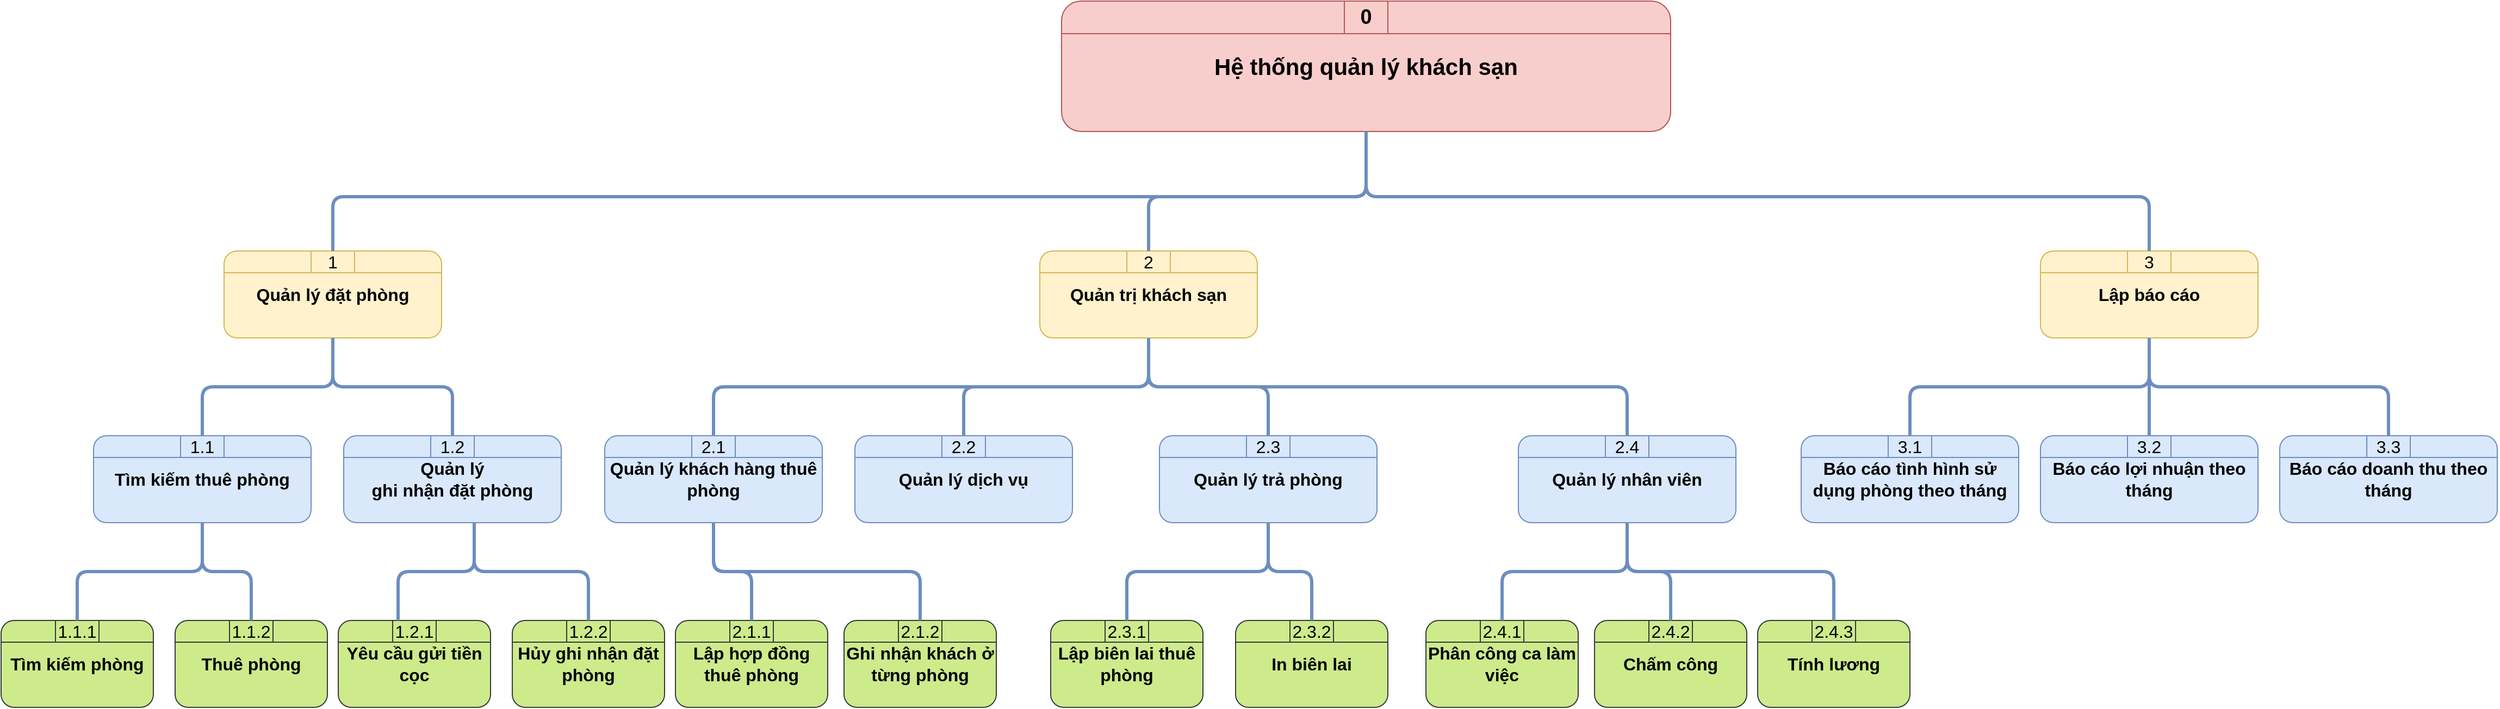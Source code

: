 <mxfile version="15.8.4" type="device"><diagram id="APXziYCes5xaGJpn-S-C" name="Page-1"><mxGraphModel dx="1954" dy="754" grid="1" gridSize="10" guides="1" tooltips="1" connect="1" arrows="1" fold="1" page="1" pageScale="1" pageWidth="850" pageHeight="1100" math="0" shadow="0"><root><mxCell id="0"/><mxCell id="1" parent="0"/><mxCell id="KQKoc7cUA4SVKIPNS3UN-3" value="&lt;font style=&quot;font-size: 21px;&quot;&gt;&lt;b style=&quot;font-size: 21px;&quot;&gt;Hệ thống quản lý khách sạn&lt;/b&gt;&lt;/font&gt;" style="rounded=1;whiteSpace=wrap;html=1;fillColor=#f8cecc;strokeColor=#b85450;fontSize=21;" parent="1" vertex="1"><mxGeometry x="780" y="80" width="560" height="120" as="geometry"/></mxCell><mxCell id="KQKoc7cUA4SVKIPNS3UN-4" value="" style="endArrow=none;html=1;exitX=0;exitY=0.25;exitDx=0;exitDy=0;entryX=1;entryY=0.25;entryDx=0;entryDy=0;fillColor=#f8cecc;strokeColor=#b85450;" parent="1" source="KQKoc7cUA4SVKIPNS3UN-3" target="KQKoc7cUA4SVKIPNS3UN-3" edge="1"><mxGeometry width="50" height="50" relative="1" as="geometry"><mxPoint x="1180" y="290" as="sourcePoint"/><mxPoint x="1230" y="240" as="targetPoint"/></mxGeometry></mxCell><mxCell id="KQKoc7cUA4SVKIPNS3UN-5" value="0" style="text;html=1;strokeColor=#b85450;fillColor=#f8cecc;align=center;verticalAlign=middle;whiteSpace=wrap;rounded=0;fontSize=19;fontStyle=1" parent="1" vertex="1"><mxGeometry x="1040" y="80" width="40" height="30" as="geometry"/></mxCell><mxCell id="KQKoc7cUA4SVKIPNS3UN-12" value="&lt;font style=&quot;font-size: 16px;&quot;&gt;&lt;b style=&quot;font-size: 16px;&quot;&gt;Tìm kiếm thuê phòng&lt;/b&gt;&lt;/font&gt;" style="rounded=1;whiteSpace=wrap;html=1;fillColor=#dae8fc;strokeColor=#6c8ebf;fontSize=16;" parent="1" vertex="1"><mxGeometry x="-110" y="480" width="200" height="80" as="geometry"/></mxCell><mxCell id="KQKoc7cUA4SVKIPNS3UN-13" value="" style="endArrow=none;html=1;exitX=0;exitY=0.25;exitDx=0;exitDy=0;entryX=1;entryY=0.25;entryDx=0;entryDy=0;fillColor=#dae8fc;strokeColor=#6c8ebf;fontSize=16;" parent="1" source="KQKoc7cUA4SVKIPNS3UN-12" target="KQKoc7cUA4SVKIPNS3UN-12" edge="1"><mxGeometry width="50" height="50" relative="1" as="geometry"><mxPoint x="110" y="690" as="sourcePoint"/><mxPoint x="160" y="640" as="targetPoint"/></mxGeometry></mxCell><mxCell id="KQKoc7cUA4SVKIPNS3UN-14" value="1.1" style="text;html=1;strokeColor=#6c8ebf;fillColor=#dae8fc;align=center;verticalAlign=middle;whiteSpace=wrap;rounded=0;fontSize=16;" parent="1" vertex="1"><mxGeometry x="-30" y="480" width="40" height="20" as="geometry"/></mxCell><mxCell id="KQKoc7cUA4SVKIPNS3UN-18" value="&lt;font style=&quot;font-size: 16px&quot;&gt;&lt;b style=&quot;font-size: 16px&quot;&gt;Quản lý khách hàng thuê phòng&lt;/b&gt;&lt;/font&gt;" style="rounded=1;whiteSpace=wrap;html=1;fillColor=#dae8fc;strokeColor=#6c8ebf;fontSize=16;" parent="1" vertex="1"><mxGeometry x="360" y="480" width="200" height="80" as="geometry"/></mxCell><mxCell id="KQKoc7cUA4SVKIPNS3UN-19" value="" style="endArrow=none;html=1;exitX=0;exitY=0.25;exitDx=0;exitDy=0;entryX=1;entryY=0.25;entryDx=0;entryDy=0;fillColor=#dae8fc;strokeColor=#6c8ebf;fontSize=16;" parent="1" source="KQKoc7cUA4SVKIPNS3UN-18" target="KQKoc7cUA4SVKIPNS3UN-18" edge="1"><mxGeometry width="50" height="50" relative="1" as="geometry"><mxPoint x="580" y="690" as="sourcePoint"/><mxPoint x="630" y="640" as="targetPoint"/></mxGeometry></mxCell><mxCell id="KQKoc7cUA4SVKIPNS3UN-20" value="2.1" style="text;html=1;strokeColor=#6c8ebf;fillColor=#dae8fc;align=center;verticalAlign=middle;whiteSpace=wrap;rounded=0;fontSize=16;" parent="1" vertex="1"><mxGeometry x="440" y="480" width="40" height="20" as="geometry"/></mxCell><mxCell id="KQKoc7cUA4SVKIPNS3UN-21" value="&lt;font style=&quot;font-size: 16px;&quot;&gt;&lt;b style=&quot;font-size: 16px;&quot;&gt;Quản lý trả phòng&lt;/b&gt;&lt;/font&gt;" style="rounded=1;whiteSpace=wrap;html=1;fillColor=#dae8fc;strokeColor=#6c8ebf;fontSize=16;" parent="1" vertex="1"><mxGeometry x="870" y="480" width="200" height="80" as="geometry"/></mxCell><mxCell id="KQKoc7cUA4SVKIPNS3UN-22" value="" style="endArrow=none;html=1;exitX=0;exitY=0.25;exitDx=0;exitDy=0;entryX=1;entryY=0.25;entryDx=0;entryDy=0;fillColor=#dae8fc;strokeColor=#6c8ebf;fontSize=16;" parent="1" source="KQKoc7cUA4SVKIPNS3UN-21" target="KQKoc7cUA4SVKIPNS3UN-21" edge="1"><mxGeometry width="50" height="50" relative="1" as="geometry"><mxPoint x="1090" y="690" as="sourcePoint"/><mxPoint x="1140" y="640" as="targetPoint"/></mxGeometry></mxCell><mxCell id="KQKoc7cUA4SVKIPNS3UN-23" value="2.3" style="text;html=1;strokeColor=#6c8ebf;fillColor=#dae8fc;align=center;verticalAlign=middle;whiteSpace=wrap;rounded=0;fontSize=16;" parent="1" vertex="1"><mxGeometry x="950" y="480" width="40" height="20" as="geometry"/></mxCell><mxCell id="KQKoc7cUA4SVKIPNS3UN-24" value="&lt;font style=&quot;font-size: 16px;&quot;&gt;&lt;b style=&quot;font-size: 16px;&quot;&gt;Quản lý đặt phòng&lt;br style=&quot;font-size: 16px;&quot;&gt;&lt;/b&gt;&lt;/font&gt;" style="rounded=1;whiteSpace=wrap;html=1;fillColor=#fff2cc;strokeColor=#d6b656;fontSize=16;" parent="1" vertex="1"><mxGeometry x="10" y="310" width="200" height="80" as="geometry"/></mxCell><mxCell id="KQKoc7cUA4SVKIPNS3UN-25" value="" style="endArrow=none;html=1;exitX=0;exitY=0.25;exitDx=0;exitDy=0;entryX=1;entryY=0.25;entryDx=0;entryDy=0;fillColor=#fff2cc;strokeColor=#d6b656;fontSize=16;" parent="1" source="KQKoc7cUA4SVKIPNS3UN-24" target="KQKoc7cUA4SVKIPNS3UN-24" edge="1"><mxGeometry width="50" height="50" relative="1" as="geometry"><mxPoint x="230" y="520" as="sourcePoint"/><mxPoint x="280" y="470" as="targetPoint"/></mxGeometry></mxCell><mxCell id="KQKoc7cUA4SVKIPNS3UN-26" value="1" style="text;html=1;strokeColor=#d6b656;fillColor=#fff2cc;align=center;verticalAlign=middle;whiteSpace=wrap;rounded=0;fontSize=16;" parent="1" vertex="1"><mxGeometry x="90" y="310" width="40" height="20" as="geometry"/></mxCell><mxCell id="KQKoc7cUA4SVKIPNS3UN-27" value="" style="endArrow=none;html=1;entryX=0.5;entryY=1;entryDx=0;entryDy=0;exitX=0.5;exitY=0;exitDx=0;exitDy=0;strokeWidth=3;edgeStyle=orthogonalEdgeStyle;fillColor=#dae8fc;strokeColor=#6c8ebf;" parent="1" source="KQKoc7cUA4SVKIPNS3UN-26" target="KQKoc7cUA4SVKIPNS3UN-3" edge="1"><mxGeometry width="50" height="50" relative="1" as="geometry"><mxPoint x="490" y="410" as="sourcePoint"/><mxPoint x="540" y="360" as="targetPoint"/><Array as="points"><mxPoint x="110" y="260"/><mxPoint x="1060" y="260"/></Array></mxGeometry></mxCell><mxCell id="KQKoc7cUA4SVKIPNS3UN-28" value="&lt;font style=&quot;font-size: 16px;&quot;&gt;&lt;b style=&quot;font-size: 16px;&quot;&gt;Quản trị khách sạn&lt;br style=&quot;font-size: 16px;&quot;&gt;&lt;/b&gt;&lt;/font&gt;" style="rounded=1;whiteSpace=wrap;html=1;fillColor=#fff2cc;strokeColor=#d6b656;fontSize=16;" parent="1" vertex="1"><mxGeometry x="760" y="310" width="200" height="80" as="geometry"/></mxCell><mxCell id="KQKoc7cUA4SVKIPNS3UN-29" value="" style="endArrow=none;html=1;exitX=0;exitY=0.25;exitDx=0;exitDy=0;entryX=1;entryY=0.25;entryDx=0;entryDy=0;fillColor=#fff2cc;strokeColor=#d6b656;fontSize=16;" parent="1" source="KQKoc7cUA4SVKIPNS3UN-28" target="KQKoc7cUA4SVKIPNS3UN-28" edge="1"><mxGeometry width="50" height="50" relative="1" as="geometry"><mxPoint x="980" y="520" as="sourcePoint"/><mxPoint x="1030" y="470" as="targetPoint"/></mxGeometry></mxCell><mxCell id="KQKoc7cUA4SVKIPNS3UN-30" value="2" style="text;html=1;strokeColor=#d6b656;fillColor=#fff2cc;align=center;verticalAlign=middle;whiteSpace=wrap;rounded=0;fontSize=16;" parent="1" vertex="1"><mxGeometry x="840" y="310" width="40" height="20" as="geometry"/></mxCell><mxCell id="KQKoc7cUA4SVKIPNS3UN-31" value="" style="endArrow=none;html=1;entryX=0.5;entryY=1;entryDx=0;entryDy=0;exitX=0.5;exitY=0;exitDx=0;exitDy=0;strokeWidth=3;edgeStyle=orthogonalEdgeStyle;fillColor=#dae8fc;strokeColor=#6c8ebf;" parent="1" source="KQKoc7cUA4SVKIPNS3UN-30" target="KQKoc7cUA4SVKIPNS3UN-3" edge="1"><mxGeometry width="50" height="50" relative="1" as="geometry"><mxPoint x="270" y="290" as="sourcePoint"/><mxPoint x="630" y="210" as="targetPoint"/><Array as="points"><mxPoint x="860" y="260"/><mxPoint x="1060" y="260"/></Array></mxGeometry></mxCell><mxCell id="KQKoc7cUA4SVKIPNS3UN-36" value="" style="endArrow=none;html=1;entryX=0.5;entryY=1;entryDx=0;entryDy=0;exitX=0.5;exitY=0;exitDx=0;exitDy=0;strokeWidth=3;edgeStyle=orthogonalEdgeStyle;fillColor=#dae8fc;strokeColor=#6c8ebf;fontSize=16;" parent="1" source="KQKoc7cUA4SVKIPNS3UN-20" target="KQKoc7cUA4SVKIPNS3UN-28" edge="1"><mxGeometry width="50" height="50" relative="1" as="geometry"><mxPoint x="240" y="420" as="sourcePoint"/><mxPoint x="460" y="300" as="targetPoint"/></mxGeometry></mxCell><mxCell id="KQKoc7cUA4SVKIPNS3UN-37" value="" style="endArrow=none;html=1;entryX=0.5;entryY=1;entryDx=0;entryDy=0;exitX=0.5;exitY=0;exitDx=0;exitDy=0;strokeWidth=3;edgeStyle=orthogonalEdgeStyle;fillColor=#dae8fc;strokeColor=#6c8ebf;fontSize=16;" parent="1" source="KQKoc7cUA4SVKIPNS3UN-23" target="KQKoc7cUA4SVKIPNS3UN-28" edge="1"><mxGeometry width="50" height="50" relative="1" as="geometry"><mxPoint x="270" y="430" as="sourcePoint"/><mxPoint x="490" y="310" as="targetPoint"/></mxGeometry></mxCell><mxCell id="7wUh4dmumTz1e2X9oY4G-1" value="&lt;font style=&quot;font-size: 16px&quot;&gt;&lt;b style=&quot;font-size: 16px&quot;&gt;Lập biên lai thuê phòng&lt;/b&gt;&lt;/font&gt;" style="rounded=1;whiteSpace=wrap;html=1;strokeColor=#36393d;fillColor=#cdeb8b;fontSize=16;" parent="1" vertex="1"><mxGeometry x="770" y="650" width="140" height="80" as="geometry"/></mxCell><mxCell id="7wUh4dmumTz1e2X9oY4G-2" value="" style="endArrow=none;html=1;exitX=0;exitY=0.25;exitDx=0;exitDy=0;entryX=1;entryY=0.25;entryDx=0;entryDy=0;fillColor=#cdeb8b;strokeColor=#36393d;fontSize=16;" parent="1" source="7wUh4dmumTz1e2X9oY4G-1" target="7wUh4dmumTz1e2X9oY4G-1" edge="1"><mxGeometry width="50" height="50" relative="1" as="geometry"><mxPoint x="990" y="860" as="sourcePoint"/><mxPoint x="1040" y="810" as="targetPoint"/></mxGeometry></mxCell><mxCell id="7wUh4dmumTz1e2X9oY4G-3" value="2.3.1" style="text;html=1;strokeColor=#36393d;fillColor=#cdeb8b;align=center;verticalAlign=middle;whiteSpace=wrap;rounded=0;fontSize=16;" parent="1" vertex="1"><mxGeometry x="820" y="650" width="40" height="20" as="geometry"/></mxCell><mxCell id="7wUh4dmumTz1e2X9oY4G-9" value="&lt;font style=&quot;font-size: 16px&quot;&gt;&lt;b style=&quot;font-size: 16px&quot;&gt;In biên lai&lt;/b&gt;&lt;/font&gt;" style="rounded=1;whiteSpace=wrap;html=1;strokeColor=#36393d;fillColor=#cdeb8b;fontSize=16;" parent="1" vertex="1"><mxGeometry x="940" y="650" width="140" height="80" as="geometry"/></mxCell><mxCell id="7wUh4dmumTz1e2X9oY4G-10" value="" style="endArrow=none;html=1;exitX=0;exitY=0.25;exitDx=0;exitDy=0;entryX=1;entryY=0.25;entryDx=0;entryDy=0;fillColor=#cdeb8b;strokeColor=#36393d;fontSize=16;" parent="1" source="7wUh4dmumTz1e2X9oY4G-9" target="7wUh4dmumTz1e2X9oY4G-9" edge="1"><mxGeometry width="50" height="50" relative="1" as="geometry"><mxPoint x="1160" y="860" as="sourcePoint"/><mxPoint x="1210" y="810" as="targetPoint"/></mxGeometry></mxCell><mxCell id="7wUh4dmumTz1e2X9oY4G-11" value="2.3.2" style="text;html=1;strokeColor=#36393d;fillColor=#cdeb8b;align=center;verticalAlign=middle;whiteSpace=wrap;rounded=0;fontSize=16;" parent="1" vertex="1"><mxGeometry x="990" y="650" width="40" height="20" as="geometry"/></mxCell><mxCell id="7wUh4dmumTz1e2X9oY4G-12" value="" style="endArrow=none;html=1;entryX=0.5;entryY=0;entryDx=0;entryDy=0;exitX=0.5;exitY=1;exitDx=0;exitDy=0;strokeWidth=3;edgeStyle=orthogonalEdgeStyle;fillColor=#dae8fc;strokeColor=#6c8ebf;fontSize=16;" parent="1" source="KQKoc7cUA4SVKIPNS3UN-21" target="7wUh4dmumTz1e2X9oY4G-3" edge="1"><mxGeometry width="50" height="50" relative="1" as="geometry"><mxPoint x="875" y="490" as="sourcePoint"/><mxPoint x="655" y="390" as="targetPoint"/></mxGeometry></mxCell><mxCell id="7wUh4dmumTz1e2X9oY4G-13" value="" style="endArrow=none;html=1;entryX=0.5;entryY=0;entryDx=0;entryDy=0;exitX=0.5;exitY=1;exitDx=0;exitDy=0;strokeWidth=3;edgeStyle=orthogonalEdgeStyle;fillColor=#dae8fc;strokeColor=#6c8ebf;fontSize=16;" parent="1" source="KQKoc7cUA4SVKIPNS3UN-21" target="7wUh4dmumTz1e2X9oY4G-11" edge="1"><mxGeometry width="50" height="50" relative="1" as="geometry"><mxPoint x="875" y="570" as="sourcePoint"/><mxPoint x="795" y="620" as="targetPoint"/></mxGeometry></mxCell><mxCell id="7wUh4dmumTz1e2X9oY4G-14" value="&lt;font style=&quot;font-size: 16px;&quot;&gt;&lt;b style=&quot;font-size: 16px;&quot;&gt;Quản lý nhân viên&lt;/b&gt;&lt;/font&gt;" style="rounded=1;whiteSpace=wrap;html=1;fillColor=#dae8fc;strokeColor=#6c8ebf;fontSize=16;" parent="1" vertex="1"><mxGeometry x="1200" y="480" width="200" height="80" as="geometry"/></mxCell><mxCell id="7wUh4dmumTz1e2X9oY4G-15" value="" style="endArrow=none;html=1;exitX=0;exitY=0.25;exitDx=0;exitDy=0;entryX=1;entryY=0.25;entryDx=0;entryDy=0;fillColor=#dae8fc;strokeColor=#6c8ebf;fontSize=16;" parent="1" source="7wUh4dmumTz1e2X9oY4G-14" target="7wUh4dmumTz1e2X9oY4G-14" edge="1"><mxGeometry width="50" height="50" relative="1" as="geometry"><mxPoint x="1420" y="690" as="sourcePoint"/><mxPoint x="1470" y="640" as="targetPoint"/></mxGeometry></mxCell><mxCell id="7wUh4dmumTz1e2X9oY4G-16" value="2.4" style="text;html=1;strokeColor=#6c8ebf;fillColor=#dae8fc;align=center;verticalAlign=middle;whiteSpace=wrap;rounded=0;fontSize=16;" parent="1" vertex="1"><mxGeometry x="1280" y="480" width="40" height="20" as="geometry"/></mxCell><mxCell id="7wUh4dmumTz1e2X9oY4G-17" value="" style="endArrow=none;html=1;entryX=0.5;entryY=1;entryDx=0;entryDy=0;strokeWidth=3;edgeStyle=orthogonalEdgeStyle;fillColor=#dae8fc;strokeColor=#6c8ebf;exitX=0.5;exitY=0;exitDx=0;exitDy=0;fontSize=16;" parent="1" source="7wUh4dmumTz1e2X9oY4G-16" target="KQKoc7cUA4SVKIPNS3UN-28" edge="1"><mxGeometry width="50" height="50" relative="1" as="geometry"><mxPoint x="790" y="480" as="sourcePoint"/><mxPoint x="680" y="390" as="targetPoint"/></mxGeometry></mxCell><mxCell id="7wUh4dmumTz1e2X9oY4G-18" value="&lt;font style=&quot;font-size: 16px;&quot;&gt;&lt;b style=&quot;font-size: 16px;&quot;&gt;Phân công ca làm việc&lt;/b&gt;&lt;/font&gt;" style="rounded=1;whiteSpace=wrap;html=1;strokeColor=#36393d;fillColor=#cdeb8b;fontSize=16;" parent="1" vertex="1"><mxGeometry x="1115" y="650" width="140" height="80" as="geometry"/></mxCell><mxCell id="7wUh4dmumTz1e2X9oY4G-19" value="" style="endArrow=none;html=1;exitX=0;exitY=0.25;exitDx=0;exitDy=0;entryX=1;entryY=0.25;entryDx=0;entryDy=0;fillColor=#cdeb8b;strokeColor=#36393d;fontSize=16;" parent="1" source="7wUh4dmumTz1e2X9oY4G-18" target="7wUh4dmumTz1e2X9oY4G-18" edge="1"><mxGeometry width="50" height="50" relative="1" as="geometry"><mxPoint x="1335" y="860" as="sourcePoint"/><mxPoint x="1385" y="810" as="targetPoint"/></mxGeometry></mxCell><mxCell id="7wUh4dmumTz1e2X9oY4G-20" value="2.4.1" style="text;html=1;strokeColor=#36393d;fillColor=#cdeb8b;align=center;verticalAlign=middle;whiteSpace=wrap;rounded=0;fontSize=16;" parent="1" vertex="1"><mxGeometry x="1165" y="650" width="40" height="20" as="geometry"/></mxCell><mxCell id="7wUh4dmumTz1e2X9oY4G-21" value="&lt;font style=&quot;font-size: 16px;&quot;&gt;&lt;b style=&quot;font-size: 16px;&quot;&gt;Tính lương&lt;/b&gt;&lt;/font&gt;" style="rounded=1;whiteSpace=wrap;html=1;strokeColor=#36393d;fillColor=#cdeb8b;fontSize=16;" parent="1" vertex="1"><mxGeometry x="1420" y="650" width="140" height="80" as="geometry"/></mxCell><mxCell id="7wUh4dmumTz1e2X9oY4G-22" value="" style="endArrow=none;html=1;exitX=0;exitY=0.25;exitDx=0;exitDy=0;entryX=1;entryY=0.25;entryDx=0;entryDy=0;fillColor=#cdeb8b;strokeColor=#36393d;fontSize=16;" parent="1" source="7wUh4dmumTz1e2X9oY4G-21" target="7wUh4dmumTz1e2X9oY4G-21" edge="1"><mxGeometry width="50" height="50" relative="1" as="geometry"><mxPoint x="1640" y="860" as="sourcePoint"/><mxPoint x="1690" y="810" as="targetPoint"/></mxGeometry></mxCell><mxCell id="7wUh4dmumTz1e2X9oY4G-23" value="2.4.3" style="text;html=1;strokeColor=#36393d;fillColor=#cdeb8b;align=center;verticalAlign=middle;whiteSpace=wrap;rounded=0;fontSize=16;" parent="1" vertex="1"><mxGeometry x="1470" y="650" width="40" height="20" as="geometry"/></mxCell><mxCell id="7wUh4dmumTz1e2X9oY4G-24" value="" style="endArrow=none;html=1;entryX=0.5;entryY=0;entryDx=0;entryDy=0;exitX=0.5;exitY=1;exitDx=0;exitDy=0;strokeWidth=3;edgeStyle=orthogonalEdgeStyle;fillColor=#dae8fc;strokeColor=#6c8ebf;fontSize=16;" parent="1" source="7wUh4dmumTz1e2X9oY4G-14" target="7wUh4dmumTz1e2X9oY4G-18" edge="1"><mxGeometry width="50" height="50" relative="1" as="geometry"><mxPoint x="875" y="570" as="sourcePoint"/><mxPoint x="965" y="620" as="targetPoint"/></mxGeometry></mxCell><mxCell id="7wUh4dmumTz1e2X9oY4G-25" value="" style="endArrow=none;html=1;entryX=0.5;entryY=0;entryDx=0;entryDy=0;exitX=0.5;exitY=1;exitDx=0;exitDy=0;strokeWidth=3;edgeStyle=orthogonalEdgeStyle;fillColor=#dae8fc;strokeColor=#6c8ebf;fontSize=16;" parent="1" source="7wUh4dmumTz1e2X9oY4G-14" target="7wUh4dmumTz1e2X9oY4G-23" edge="1"><mxGeometry width="50" height="50" relative="1" as="geometry"><mxPoint x="885" y="580" as="sourcePoint"/><mxPoint x="975" y="630" as="targetPoint"/></mxGeometry></mxCell><mxCell id="7wUh4dmumTz1e2X9oY4G-38" value="&lt;font style=&quot;font-size: 16px;&quot;&gt;&lt;b style=&quot;font-size: 16px;&quot;&gt;Quản lý dịch vụ&lt;br style=&quot;font-size: 16px;&quot;&gt;&lt;/b&gt;&lt;/font&gt;" style="rounded=1;whiteSpace=wrap;html=1;fillColor=#dae8fc;strokeColor=#6c8ebf;fontSize=16;" parent="1" vertex="1"><mxGeometry x="590" y="480" width="200" height="80" as="geometry"/></mxCell><mxCell id="7wUh4dmumTz1e2X9oY4G-39" value="" style="endArrow=none;html=1;exitX=0;exitY=0.25;exitDx=0;exitDy=0;entryX=1;entryY=0.25;entryDx=0;entryDy=0;fillColor=#dae8fc;strokeColor=#6c8ebf;fontSize=16;" parent="1" source="7wUh4dmumTz1e2X9oY4G-38" target="7wUh4dmumTz1e2X9oY4G-38" edge="1"><mxGeometry width="50" height="50" relative="1" as="geometry"><mxPoint x="810" y="690" as="sourcePoint"/><mxPoint x="860" y="640" as="targetPoint"/></mxGeometry></mxCell><mxCell id="7wUh4dmumTz1e2X9oY4G-40" value="2.2" style="text;html=1;strokeColor=#6c8ebf;fillColor=#dae8fc;align=center;verticalAlign=middle;whiteSpace=wrap;rounded=0;fontSize=16;" parent="1" vertex="1"><mxGeometry x="670" y="480" width="40" height="20" as="geometry"/></mxCell><mxCell id="7wUh4dmumTz1e2X9oY4G-41" value="" style="endArrow=none;html=1;exitX=0.5;exitY=0;exitDx=0;exitDy=0;strokeWidth=3;edgeStyle=orthogonalEdgeStyle;fillColor=#dae8fc;strokeColor=#6c8ebf;entryX=0.5;entryY=1;entryDx=0;entryDy=0;fontSize=16;" parent="1" source="7wUh4dmumTz1e2X9oY4G-40" target="KQKoc7cUA4SVKIPNS3UN-28" edge="1"><mxGeometry width="50" height="50" relative="1" as="geometry"><mxPoint x="1485" y="490" as="sourcePoint"/><mxPoint x="680" y="390" as="targetPoint"/></mxGeometry></mxCell><mxCell id="pMvprd5533sKWb-UESq8-1" value="&lt;font style=&quot;font-size: 16px;&quot;&gt;&lt;b style=&quot;font-size: 16px;&quot;&gt;Quản lý&lt;br style=&quot;font-size: 16px;&quot;&gt;ghi nhận đặt phòng&lt;/b&gt;&lt;/font&gt;" style="rounded=1;whiteSpace=wrap;html=1;fillColor=#dae8fc;strokeColor=#6c8ebf;fontSize=16;" parent="1" vertex="1"><mxGeometry x="120" y="480" width="200" height="80" as="geometry"/></mxCell><mxCell id="pMvprd5533sKWb-UESq8-2" value="" style="endArrow=none;html=1;exitX=0;exitY=0.25;exitDx=0;exitDy=0;entryX=1;entryY=0.25;entryDx=0;entryDy=0;fillColor=#dae8fc;strokeColor=#6c8ebf;fontSize=16;" parent="1" source="pMvprd5533sKWb-UESq8-1" target="pMvprd5533sKWb-UESq8-1" edge="1"><mxGeometry width="50" height="50" relative="1" as="geometry"><mxPoint x="340" y="690" as="sourcePoint"/><mxPoint x="390" y="640" as="targetPoint"/></mxGeometry></mxCell><mxCell id="pMvprd5533sKWb-UESq8-3" value="1.2" style="text;html=1;strokeColor=#6c8ebf;fillColor=#dae8fc;align=center;verticalAlign=middle;whiteSpace=wrap;rounded=0;fontSize=16;" parent="1" vertex="1"><mxGeometry x="200" y="480" width="40" height="20" as="geometry"/></mxCell><mxCell id="pMvprd5533sKWb-UESq8-4" value="" style="endArrow=none;html=1;entryX=0.5;entryY=1;entryDx=0;entryDy=0;exitX=0.5;exitY=0;exitDx=0;exitDy=0;strokeWidth=3;edgeStyle=orthogonalEdgeStyle;fillColor=#dae8fc;strokeColor=#6c8ebf;fontSize=16;" parent="1" source="KQKoc7cUA4SVKIPNS3UN-14" target="KQKoc7cUA4SVKIPNS3UN-24" edge="1"><mxGeometry width="50" height="50" relative="1" as="geometry"><mxPoint x="-260" y="730" as="sourcePoint"/><mxPoint x="250" y="650" as="targetPoint"/></mxGeometry></mxCell><mxCell id="pMvprd5533sKWb-UESq8-5" value="" style="endArrow=none;html=1;entryX=0.5;entryY=1;entryDx=0;entryDy=0;exitX=0.5;exitY=0;exitDx=0;exitDy=0;strokeWidth=3;edgeStyle=orthogonalEdgeStyle;fillColor=#dae8fc;strokeColor=#6c8ebf;fontSize=16;" parent="1" source="pMvprd5533sKWb-UESq8-3" target="KQKoc7cUA4SVKIPNS3UN-24" edge="1"><mxGeometry width="50" height="50" relative="1" as="geometry"><mxPoint x="130" y="330" as="sourcePoint"/><mxPoint x="640" y="250" as="targetPoint"/></mxGeometry></mxCell><mxCell id="pMvprd5533sKWb-UESq8-6" value="&lt;font style=&quot;font-size: 16px;&quot;&gt;&lt;b style=&quot;font-size: 16px;&quot;&gt;Yêu cầu gửi tiền cọc&lt;/b&gt;&lt;/font&gt;" style="rounded=1;whiteSpace=wrap;html=1;strokeColor=#36393d;fillColor=#cdeb8b;fontSize=16;" parent="1" vertex="1"><mxGeometry x="115" y="650" width="140" height="80" as="geometry"/></mxCell><mxCell id="pMvprd5533sKWb-UESq8-7" value="" style="endArrow=none;html=1;exitX=0;exitY=0.25;exitDx=0;exitDy=0;entryX=1;entryY=0.25;entryDx=0;entryDy=0;fillColor=#cdeb8b;strokeColor=#36393d;fontSize=16;" parent="1" source="pMvprd5533sKWb-UESq8-6" target="pMvprd5533sKWb-UESq8-6" edge="1"><mxGeometry width="50" height="50" relative="1" as="geometry"><mxPoint x="335" y="860" as="sourcePoint"/><mxPoint x="385" y="810" as="targetPoint"/></mxGeometry></mxCell><mxCell id="pMvprd5533sKWb-UESq8-8" value="1.2.1" style="text;html=1;strokeColor=#36393d;fillColor=#cdeb8b;align=center;verticalAlign=middle;whiteSpace=wrap;rounded=0;fontSize=16;" parent="1" vertex="1"><mxGeometry x="165" y="650" width="40" height="20" as="geometry"/></mxCell><mxCell id="pMvprd5533sKWb-UESq8-9" value="&lt;font style=&quot;font-size: 16px;&quot;&gt;&lt;b style=&quot;font-size: 16px;&quot;&gt;Hủy ghi nhận đặt phòng&lt;/b&gt;&lt;/font&gt;" style="rounded=1;whiteSpace=wrap;html=1;strokeColor=#36393d;fillColor=#cdeb8b;fontSize=16;" parent="1" vertex="1"><mxGeometry x="275" y="650" width="140" height="80" as="geometry"/></mxCell><mxCell id="pMvprd5533sKWb-UESq8-10" value="" style="endArrow=none;html=1;exitX=0;exitY=0.25;exitDx=0;exitDy=0;entryX=1;entryY=0.25;entryDx=0;entryDy=0;fillColor=#cdeb8b;strokeColor=#36393d;fontSize=16;" parent="1" source="pMvprd5533sKWb-UESq8-9" target="pMvprd5533sKWb-UESq8-9" edge="1"><mxGeometry width="50" height="50" relative="1" as="geometry"><mxPoint x="495" y="860" as="sourcePoint"/><mxPoint x="545" y="810" as="targetPoint"/></mxGeometry></mxCell><mxCell id="pMvprd5533sKWb-UESq8-11" value="1.2.2" style="text;html=1;strokeColor=#36393d;fillColor=#cdeb8b;align=center;verticalAlign=middle;whiteSpace=wrap;rounded=0;fontSize=16;" parent="1" vertex="1"><mxGeometry x="325" y="650" width="40" height="20" as="geometry"/></mxCell><mxCell id="pMvprd5533sKWb-UESq8-12" value="" style="endArrow=none;html=1;strokeWidth=3;edgeStyle=orthogonalEdgeStyle;fillColor=#dae8fc;strokeColor=#6c8ebf;fontSize=16;" parent="1" source="pMvprd5533sKWb-UESq8-6" edge="1"><mxGeometry width="50" height="50" relative="1" as="geometry"><mxPoint x="230" y="490" as="sourcePoint"/><mxPoint x="240" y="560" as="targetPoint"/><Array as="points"><mxPoint x="170" y="605"/><mxPoint x="240" y="605"/></Array></mxGeometry></mxCell><mxCell id="pMvprd5533sKWb-UESq8-13" value="" style="endArrow=none;html=1;exitX=0.5;exitY=0;exitDx=0;exitDy=0;strokeWidth=3;edgeStyle=orthogonalEdgeStyle;fillColor=#dae8fc;strokeColor=#6c8ebf;fontSize=16;" parent="1" source="pMvprd5533sKWb-UESq8-11" target="pMvprd5533sKWb-UESq8-1" edge="1"><mxGeometry width="50" height="50" relative="1" as="geometry"><mxPoint x="560" y="755" as="sourcePoint"/><mxPoint x="260" y="580" as="targetPoint"/><Array as="points"><mxPoint x="345" y="605"/><mxPoint x="240" y="605"/></Array></mxGeometry></mxCell><mxCell id="pMvprd5533sKWb-UESq8-14" value="&lt;font style=&quot;font-size: 16px;&quot;&gt;&lt;b style=&quot;font-size: 16px;&quot;&gt;Tìm kiếm phòng&lt;/b&gt;&lt;/font&gt;" style="rounded=1;whiteSpace=wrap;html=1;strokeColor=#36393d;fillColor=#cdeb8b;fontSize=16;" parent="1" vertex="1"><mxGeometry x="-195" y="650" width="140" height="80" as="geometry"/></mxCell><mxCell id="pMvprd5533sKWb-UESq8-15" value="" style="endArrow=none;html=1;exitX=0;exitY=0.25;exitDx=0;exitDy=0;entryX=1;entryY=0.25;entryDx=0;entryDy=0;fillColor=#cdeb8b;strokeColor=#36393d;fontSize=16;" parent="1" source="pMvprd5533sKWb-UESq8-14" target="pMvprd5533sKWb-UESq8-14" edge="1"><mxGeometry width="50" height="50" relative="1" as="geometry"><mxPoint x="25" y="860" as="sourcePoint"/><mxPoint x="75" y="810" as="targetPoint"/></mxGeometry></mxCell><mxCell id="pMvprd5533sKWb-UESq8-16" value="1.1.1" style="text;html=1;strokeColor=#36393d;fillColor=#cdeb8b;align=center;verticalAlign=middle;whiteSpace=wrap;rounded=0;fontSize=16;" parent="1" vertex="1"><mxGeometry x="-145" y="650" width="40" height="20" as="geometry"/></mxCell><mxCell id="pMvprd5533sKWb-UESq8-17" value="&lt;font style=&quot;font-size: 16px;&quot;&gt;&lt;b style=&quot;font-size: 16px;&quot;&gt;Thuê phòng&lt;/b&gt;&lt;/font&gt;" style="rounded=1;whiteSpace=wrap;html=1;strokeColor=#36393d;fillColor=#cdeb8b;fontSize=16;" parent="1" vertex="1"><mxGeometry x="-35" y="650" width="140" height="80" as="geometry"/></mxCell><mxCell id="pMvprd5533sKWb-UESq8-18" value="" style="endArrow=none;html=1;exitX=0;exitY=0.25;exitDx=0;exitDy=0;entryX=1;entryY=0.25;entryDx=0;entryDy=0;fillColor=#cdeb8b;strokeColor=#36393d;fontSize=16;" parent="1" source="pMvprd5533sKWb-UESq8-17" target="pMvprd5533sKWb-UESq8-17" edge="1"><mxGeometry width="50" height="50" relative="1" as="geometry"><mxPoint x="185" y="860" as="sourcePoint"/><mxPoint x="235" y="810" as="targetPoint"/></mxGeometry></mxCell><mxCell id="pMvprd5533sKWb-UESq8-19" value="1.1.2" style="text;html=1;strokeColor=#36393d;fillColor=#cdeb8b;align=center;verticalAlign=middle;whiteSpace=wrap;rounded=0;fontSize=16;" parent="1" vertex="1"><mxGeometry x="15" y="650" width="40" height="20" as="geometry"/></mxCell><mxCell id="pMvprd5533sKWb-UESq8-21" value="" style="endArrow=none;html=1;exitX=0.5;exitY=0;exitDx=0;exitDy=0;strokeWidth=3;edgeStyle=orthogonalEdgeStyle;fillColor=#dae8fc;strokeColor=#6c8ebf;entryX=0.5;entryY=1;entryDx=0;entryDy=0;fontSize=16;" parent="1" source="pMvprd5533sKWb-UESq8-16" target="KQKoc7cUA4SVKIPNS3UN-12" edge="1"><mxGeometry width="50" height="50" relative="1" as="geometry"><mxPoint x="-130" y="650" as="sourcePoint"/><mxPoint x="-10" y="570" as="targetPoint"/></mxGeometry></mxCell><mxCell id="pMvprd5533sKWb-UESq8-22" value="" style="endArrow=none;html=1;entryX=0.5;entryY=1;entryDx=0;entryDy=0;exitX=0.5;exitY=0;exitDx=0;exitDy=0;strokeWidth=3;edgeStyle=orthogonalEdgeStyle;fillColor=#dae8fc;strokeColor=#6c8ebf;fontSize=16;" parent="1" source="pMvprd5533sKWb-UESq8-19" target="KQKoc7cUA4SVKIPNS3UN-12" edge="1"><mxGeometry width="50" height="50" relative="1" as="geometry"><mxPoint x="-90" y="900" as="sourcePoint"/><mxPoint x="30" y="810" as="targetPoint"/></mxGeometry></mxCell><mxCell id="1sbr2NOHaQYhDz1tb-l--1" value="&lt;font style=&quot;font-size: 16px;&quot;&gt;&lt;b style=&quot;font-size: 16px;&quot;&gt;Chấm công&lt;/b&gt;&lt;/font&gt;" style="rounded=1;whiteSpace=wrap;html=1;strokeColor=#36393d;fillColor=#cdeb8b;fontSize=16;" parent="1" vertex="1"><mxGeometry x="1270" y="650" width="140" height="80" as="geometry"/></mxCell><mxCell id="1sbr2NOHaQYhDz1tb-l--2" value="" style="endArrow=none;html=1;exitX=0;exitY=0.25;exitDx=0;exitDy=0;entryX=1;entryY=0.25;entryDx=0;entryDy=0;fillColor=#cdeb8b;strokeColor=#36393d;fontSize=16;" parent="1" source="1sbr2NOHaQYhDz1tb-l--1" target="1sbr2NOHaQYhDz1tb-l--1" edge="1"><mxGeometry width="50" height="50" relative="1" as="geometry"><mxPoint x="1490" y="860" as="sourcePoint"/><mxPoint x="1540" y="810" as="targetPoint"/></mxGeometry></mxCell><mxCell id="1sbr2NOHaQYhDz1tb-l--3" value="2.4.2" style="text;html=1;strokeColor=#36393d;fillColor=#cdeb8b;align=center;verticalAlign=middle;whiteSpace=wrap;rounded=0;fontSize=16;" parent="1" vertex="1"><mxGeometry x="1320" y="650" width="40" height="20" as="geometry"/></mxCell><mxCell id="1sbr2NOHaQYhDz1tb-l--4" value="" style="endArrow=none;html=1;entryX=0.5;entryY=0;entryDx=0;entryDy=0;exitX=0.5;exitY=1;exitDx=0;exitDy=0;strokeWidth=3;edgeStyle=orthogonalEdgeStyle;fillColor=#dae8fc;strokeColor=#6c8ebf;fontSize=16;" parent="1" source="7wUh4dmumTz1e2X9oY4G-14" target="1sbr2NOHaQYhDz1tb-l--3" edge="1"><mxGeometry width="50" height="50" relative="1" as="geometry"><mxPoint x="1310" y="570" as="sourcePoint"/><mxPoint x="1500" y="660" as="targetPoint"/></mxGeometry></mxCell><mxCell id="PKHRL8plbxYCGQrX8P2c-2" value="&lt;font style=&quot;font-size: 16px;&quot;&gt;&lt;b style=&quot;font-size: 16px;&quot;&gt;Lập báo cáo&lt;br style=&quot;font-size: 16px;&quot;&gt;&lt;/b&gt;&lt;/font&gt;" style="rounded=1;whiteSpace=wrap;html=1;fillColor=#fff2cc;strokeColor=#d6b656;fontSize=16;" parent="1" vertex="1"><mxGeometry x="1680" y="310" width="200" height="80" as="geometry"/></mxCell><mxCell id="PKHRL8plbxYCGQrX8P2c-3" value="" style="endArrow=none;html=1;exitX=0;exitY=0.25;exitDx=0;exitDy=0;entryX=1;entryY=0.25;entryDx=0;entryDy=0;fillColor=#fff2cc;strokeColor=#d6b656;fontSize=16;" parent="1" source="PKHRL8plbxYCGQrX8P2c-2" target="PKHRL8plbxYCGQrX8P2c-2" edge="1"><mxGeometry width="50" height="50" relative="1" as="geometry"><mxPoint x="1900" y="520" as="sourcePoint"/><mxPoint x="1950" y="470" as="targetPoint"/></mxGeometry></mxCell><mxCell id="PKHRL8plbxYCGQrX8P2c-4" value="3" style="text;html=1;strokeColor=#d6b656;fillColor=#fff2cc;align=center;verticalAlign=middle;whiteSpace=wrap;rounded=0;fontSize=16;" parent="1" vertex="1"><mxGeometry x="1760" y="310" width="40" height="20" as="geometry"/></mxCell><mxCell id="PKHRL8plbxYCGQrX8P2c-5" value="&lt;font style=&quot;font-size: 16px;&quot;&gt;&lt;b style=&quot;font-size: 16px;&quot;&gt;Báo cáo tình hình sử dụng phòng theo tháng&lt;br style=&quot;font-size: 16px;&quot;&gt;&lt;/b&gt;&lt;/font&gt;" style="rounded=1;whiteSpace=wrap;html=1;fillColor=#dae8fc;strokeColor=#6c8ebf;fontSize=16;" parent="1" vertex="1"><mxGeometry x="1460" y="480" width="200" height="80" as="geometry"/></mxCell><mxCell id="PKHRL8plbxYCGQrX8P2c-6" value="" style="endArrow=none;html=1;exitX=0;exitY=0.25;exitDx=0;exitDy=0;entryX=1;entryY=0.25;entryDx=0;entryDy=0;fillColor=#dae8fc;strokeColor=#6c8ebf;fontSize=16;" parent="1" source="PKHRL8plbxYCGQrX8P2c-5" target="PKHRL8plbxYCGQrX8P2c-5" edge="1"><mxGeometry width="50" height="50" relative="1" as="geometry"><mxPoint x="1680" y="690" as="sourcePoint"/><mxPoint x="1730" y="640" as="targetPoint"/></mxGeometry></mxCell><mxCell id="PKHRL8plbxYCGQrX8P2c-7" value="3.1" style="text;html=1;strokeColor=#6c8ebf;fillColor=#dae8fc;align=center;verticalAlign=middle;whiteSpace=wrap;rounded=0;fontSize=16;" parent="1" vertex="1"><mxGeometry x="1540" y="480" width="40" height="20" as="geometry"/></mxCell><mxCell id="PKHRL8plbxYCGQrX8P2c-8" value="&lt;font style=&quot;font-size: 16px;&quot;&gt;&lt;b style=&quot;font-size: 16px;&quot;&gt;Báo cáo lợi nhuận theo tháng&lt;br style=&quot;font-size: 16px;&quot;&gt;&lt;/b&gt;&lt;/font&gt;" style="rounded=1;whiteSpace=wrap;html=1;fillColor=#dae8fc;strokeColor=#6c8ebf;fontSize=16;" parent="1" vertex="1"><mxGeometry x="1680" y="480" width="200" height="80" as="geometry"/></mxCell><mxCell id="PKHRL8plbxYCGQrX8P2c-9" value="" style="endArrow=none;html=1;exitX=0;exitY=0.25;exitDx=0;exitDy=0;entryX=1;entryY=0.25;entryDx=0;entryDy=0;fillColor=#dae8fc;strokeColor=#6c8ebf;fontSize=16;" parent="1" source="PKHRL8plbxYCGQrX8P2c-8" target="PKHRL8plbxYCGQrX8P2c-8" edge="1"><mxGeometry width="50" height="50" relative="1" as="geometry"><mxPoint x="1900" y="690" as="sourcePoint"/><mxPoint x="1950" y="640" as="targetPoint"/></mxGeometry></mxCell><mxCell id="PKHRL8plbxYCGQrX8P2c-10" value="3.2" style="text;html=1;strokeColor=#6c8ebf;fillColor=#dae8fc;align=center;verticalAlign=middle;whiteSpace=wrap;rounded=0;fontSize=16;" parent="1" vertex="1"><mxGeometry x="1760" y="480" width="40" height="20" as="geometry"/></mxCell><mxCell id="PKHRL8plbxYCGQrX8P2c-11" value="&lt;font style=&quot;font-size: 16px;&quot;&gt;&lt;b style=&quot;font-size: 16px;&quot;&gt;Báo cáo doanh thu theo tháng&lt;br style=&quot;font-size: 16px;&quot;&gt;&lt;/b&gt;&lt;/font&gt;" style="rounded=1;whiteSpace=wrap;html=1;fillColor=#dae8fc;strokeColor=#6c8ebf;fontSize=16;" parent="1" vertex="1"><mxGeometry x="1900" y="480" width="200" height="80" as="geometry"/></mxCell><mxCell id="PKHRL8plbxYCGQrX8P2c-12" value="" style="endArrow=none;html=1;exitX=0;exitY=0.25;exitDx=0;exitDy=0;entryX=1;entryY=0.25;entryDx=0;entryDy=0;fillColor=#dae8fc;strokeColor=#6c8ebf;fontSize=16;" parent="1" source="PKHRL8plbxYCGQrX8P2c-11" target="PKHRL8plbxYCGQrX8P2c-11" edge="1"><mxGeometry width="50" height="50" relative="1" as="geometry"><mxPoint x="2120" y="690" as="sourcePoint"/><mxPoint x="2170" y="640" as="targetPoint"/></mxGeometry></mxCell><mxCell id="PKHRL8plbxYCGQrX8P2c-13" value="3.3" style="text;html=1;strokeColor=#6c8ebf;fillColor=#dae8fc;align=center;verticalAlign=middle;whiteSpace=wrap;rounded=0;fontSize=16;" parent="1" vertex="1"><mxGeometry x="1980" y="480" width="40" height="20" as="geometry"/></mxCell><mxCell id="PKHRL8plbxYCGQrX8P2c-14" value="" style="endArrow=none;html=1;entryX=0.5;entryY=0;entryDx=0;entryDy=0;strokeWidth=3;edgeStyle=orthogonalEdgeStyle;fillColor=#dae8fc;strokeColor=#6c8ebf;exitX=0.5;exitY=1;exitDx=0;exitDy=0;fontSize=16;" parent="1" source="PKHRL8plbxYCGQrX8P2c-2" target="PKHRL8plbxYCGQrX8P2c-7" edge="1"><mxGeometry width="50" height="50" relative="1" as="geometry"><mxPoint x="1670" y="410" as="sourcePoint"/><mxPoint x="1430" y="320" as="targetPoint"/></mxGeometry></mxCell><mxCell id="PKHRL8plbxYCGQrX8P2c-15" value="" style="endArrow=none;html=1;entryX=0.5;entryY=0;entryDx=0;entryDy=0;strokeWidth=3;edgeStyle=orthogonalEdgeStyle;fillColor=#dae8fc;strokeColor=#6c8ebf;exitX=0.5;exitY=1;exitDx=0;exitDy=0;fontSize=16;" parent="1" source="PKHRL8plbxYCGQrX8P2c-2" target="PKHRL8plbxYCGQrX8P2c-10" edge="1"><mxGeometry width="50" height="50" relative="1" as="geometry"><mxPoint x="1710" y="330" as="sourcePoint"/><mxPoint x="1470" y="240" as="targetPoint"/></mxGeometry></mxCell><mxCell id="PKHRL8plbxYCGQrX8P2c-16" value="" style="endArrow=none;html=1;entryX=0.5;entryY=0;entryDx=0;entryDy=0;strokeWidth=3;edgeStyle=orthogonalEdgeStyle;fillColor=#dae8fc;strokeColor=#6c8ebf;exitX=0.5;exitY=1;exitDx=0;exitDy=0;fontSize=16;" parent="1" source="PKHRL8plbxYCGQrX8P2c-2" target="PKHRL8plbxYCGQrX8P2c-13" edge="1"><mxGeometry width="50" height="50" relative="1" as="geometry"><mxPoint x="1660" y="320" as="sourcePoint"/><mxPoint x="1420" y="230" as="targetPoint"/></mxGeometry></mxCell><mxCell id="PKHRL8plbxYCGQrX8P2c-17" value="" style="endArrow=none;html=1;entryX=0.5;entryY=1;entryDx=0;entryDy=0;exitX=0.5;exitY=0;exitDx=0;exitDy=0;strokeWidth=3;edgeStyle=orthogonalEdgeStyle;fillColor=#dae8fc;strokeColor=#6c8ebf;" parent="1" source="PKHRL8plbxYCGQrX8P2c-4" target="KQKoc7cUA4SVKIPNS3UN-3" edge="1"><mxGeometry width="50" height="50" relative="1" as="geometry"><mxPoint x="1140" y="370" as="sourcePoint"/><mxPoint x="1340" y="260" as="targetPoint"/><Array as="points"><mxPoint x="1780" y="260"/><mxPoint x="1060" y="260"/></Array></mxGeometry></mxCell><mxCell id="K4y-za0wi8tNl5Ow2MKm-1" value="&lt;font style=&quot;font-size: 16px&quot;&gt;&lt;b style=&quot;font-size: 16px&quot;&gt;Lập hợp đồng&lt;br&gt;thuê phòng&lt;br&gt;&lt;/b&gt;&lt;/font&gt;" style="rounded=1;whiteSpace=wrap;html=1;strokeColor=#36393d;fillColor=#cdeb8b;fontSize=16;" parent="1" vertex="1"><mxGeometry x="425" y="650" width="140" height="80" as="geometry"/></mxCell><mxCell id="K4y-za0wi8tNl5Ow2MKm-2" value="" style="endArrow=none;html=1;exitX=0;exitY=0.25;exitDx=0;exitDy=0;entryX=1;entryY=0.25;entryDx=0;entryDy=0;fillColor=#cdeb8b;strokeColor=#36393d;fontSize=16;" parent="1" source="K4y-za0wi8tNl5Ow2MKm-1" target="K4y-za0wi8tNl5Ow2MKm-1" edge="1"><mxGeometry width="50" height="50" relative="1" as="geometry"><mxPoint x="645" y="860" as="sourcePoint"/><mxPoint x="695" y="810" as="targetPoint"/></mxGeometry></mxCell><mxCell id="K4y-za0wi8tNl5Ow2MKm-3" value="2.1.1" style="text;html=1;strokeColor=#36393d;fillColor=#cdeb8b;align=center;verticalAlign=middle;whiteSpace=wrap;rounded=0;fontSize=16;" parent="1" vertex="1"><mxGeometry x="475" y="650" width="40" height="20" as="geometry"/></mxCell><mxCell id="K4y-za0wi8tNl5Ow2MKm-4" value="&lt;font style=&quot;font-size: 16px&quot;&gt;&lt;b style=&quot;font-size: 16px&quot;&gt;Ghi nhận khách ở từng phòng&lt;/b&gt;&lt;/font&gt;" style="rounded=1;whiteSpace=wrap;html=1;strokeColor=#36393d;fillColor=#cdeb8b;fontSize=16;" parent="1" vertex="1"><mxGeometry x="580" y="650" width="140" height="80" as="geometry"/></mxCell><mxCell id="K4y-za0wi8tNl5Ow2MKm-5" value="" style="endArrow=none;html=1;exitX=0;exitY=0.25;exitDx=0;exitDy=0;entryX=1;entryY=0.25;entryDx=0;entryDy=0;fillColor=#cdeb8b;strokeColor=#36393d;fontSize=16;" parent="1" source="K4y-za0wi8tNl5Ow2MKm-4" target="K4y-za0wi8tNl5Ow2MKm-4" edge="1"><mxGeometry width="50" height="50" relative="1" as="geometry"><mxPoint x="800" y="860" as="sourcePoint"/><mxPoint x="850" y="810" as="targetPoint"/></mxGeometry></mxCell><mxCell id="K4y-za0wi8tNl5Ow2MKm-6" value="2.1.2" style="text;html=1;strokeColor=#36393d;fillColor=#cdeb8b;align=center;verticalAlign=middle;whiteSpace=wrap;rounded=0;fontSize=16;" parent="1" vertex="1"><mxGeometry x="630" y="650" width="40" height="20" as="geometry"/></mxCell><mxCell id="K4y-za0wi8tNl5Ow2MKm-7" value="" style="endArrow=none;html=1;entryX=0.5;entryY=1;entryDx=0;entryDy=0;strokeWidth=3;edgeStyle=orthogonalEdgeStyle;fillColor=#dae8fc;strokeColor=#6c8ebf;fontSize=16;exitX=0.5;exitY=0;exitDx=0;exitDy=0;" parent="1" source="K4y-za0wi8tNl5Ow2MKm-3" target="KQKoc7cUA4SVKIPNS3UN-18" edge="1"><mxGeometry width="50" height="50" relative="1" as="geometry"><mxPoint x="500" y="650" as="sourcePoint"/><mxPoint x="440" y="560" as="targetPoint"/></mxGeometry></mxCell><mxCell id="K4y-za0wi8tNl5Ow2MKm-8" value="" style="endArrow=none;html=1;entryX=0.5;entryY=1;entryDx=0;entryDy=0;exitX=0.5;exitY=0;exitDx=0;exitDy=0;strokeWidth=3;edgeStyle=orthogonalEdgeStyle;fillColor=#dae8fc;strokeColor=#6c8ebf;fontSize=16;" parent="1" source="K4y-za0wi8tNl5Ow2MKm-6" target="KQKoc7cUA4SVKIPNS3UN-18" edge="1"><mxGeometry width="50" height="50" relative="1" as="geometry"><mxPoint x="365" y="670" as="sourcePoint"/><mxPoint x="240" y="580" as="targetPoint"/></mxGeometry></mxCell></root></mxGraphModel></diagram></mxfile>